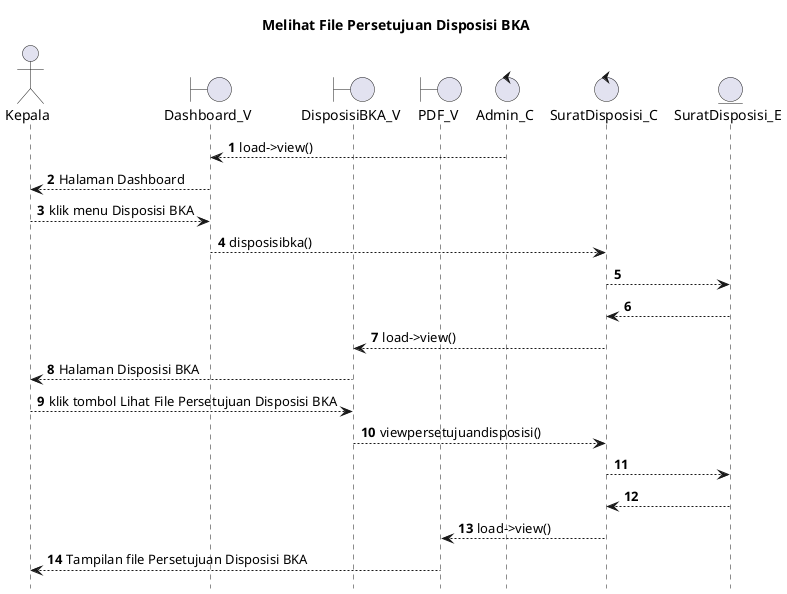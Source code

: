 @startuml

autonumber
hide footbox
title Melihat File Persetujuan Disposisi BKA

Actor Kepala
boundary Dashboard_V
boundary DisposisiBKA_V
boundary PDF_V
control Admin_C
control SuratDisposisi_C
Entity SuratDisposisi_E

Admin_C --> Dashboard_V: load->view()
Dashboard_V --> Kepala: Halaman Dashboard
Kepala --> Dashboard_V: klik menu Disposisi BKA
Dashboard_V --> SuratDisposisi_C: disposisibka()
SuratDisposisi_C --> SuratDisposisi_E:
    
    SuratDisposisi_E --> SuratDisposisi_C:
    SuratDisposisi_C --> DisposisiBKA_V: load->view()
    DisposisiBKA_V --> Kepala: Halaman Disposisi BKA

Kepala --> DisposisiBKA_V: klik tombol Lihat File Persetujuan Disposisi BKA
DisposisiBKA_V --> SuratDisposisi_C: viewpersetujuandisposisi()
SuratDisposisi_C --> SuratDisposisi_E:
   
    SuratDisposisi_E --> SuratDisposisi_C:
    SuratDisposisi_C --> PDF_V: load->view()
    PDF_V --> Kepala: Tampilan file Persetujuan Disposisi BKA

@enduml